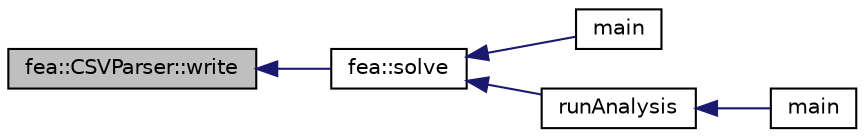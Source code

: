 digraph "fea::CSVParser::write"
{
  edge [fontname="Helvetica",fontsize="10",labelfontname="Helvetica",labelfontsize="10"];
  node [fontname="Helvetica",fontsize="10",shape=record];
  rankdir="LR";
  Node1 [label="fea::CSVParser::write",height=0.2,width=0.4,color="black", fillcolor="grey75", style="filled", fontcolor="black"];
  Node1 -> Node2 [dir="back",color="midnightblue",fontsize="10",style="solid",fontname="Helvetica"];
  Node2 [label="fea::solve",height=0.2,width=0.4,color="black", fillcolor="white", style="filled",URL="$namespacefea.html#a995a678cf119fb20772312ccfdbec991",tooltip="Solves the finite element analysis defined by the input Job, boundary conditions, and prescribed noda..."];
  Node2 -> Node3 [dir="back",color="midnightblue",fontsize="10",style="solid",fontname="Helvetica"];
  Node3 [label="main",height=0.2,width=0.4,color="black", fillcolor="white", style="filled",URL="$cantilever__beam__with__ties_8cpp.html#a0ddf1224851353fc92bfbff6f499fa97"];
  Node2 -> Node4 [dir="back",color="midnightblue",fontsize="10",style="solid",fontname="Helvetica"];
  Node4 [label="runAnalysis",height=0.2,width=0.4,color="black", fillcolor="white", style="filled",URL="$cmd_8cpp.html#ab7c3e62134c4637270fa4f9e59fe7b7a"];
  Node4 -> Node5 [dir="back",color="midnightblue",fontsize="10",style="solid",fontname="Helvetica"];
  Node5 [label="main",height=0.2,width=0.4,color="black", fillcolor="white", style="filled",URL="$cmd_8cpp.html#a0ddf1224851353fc92bfbff6f499fa97"];
}
